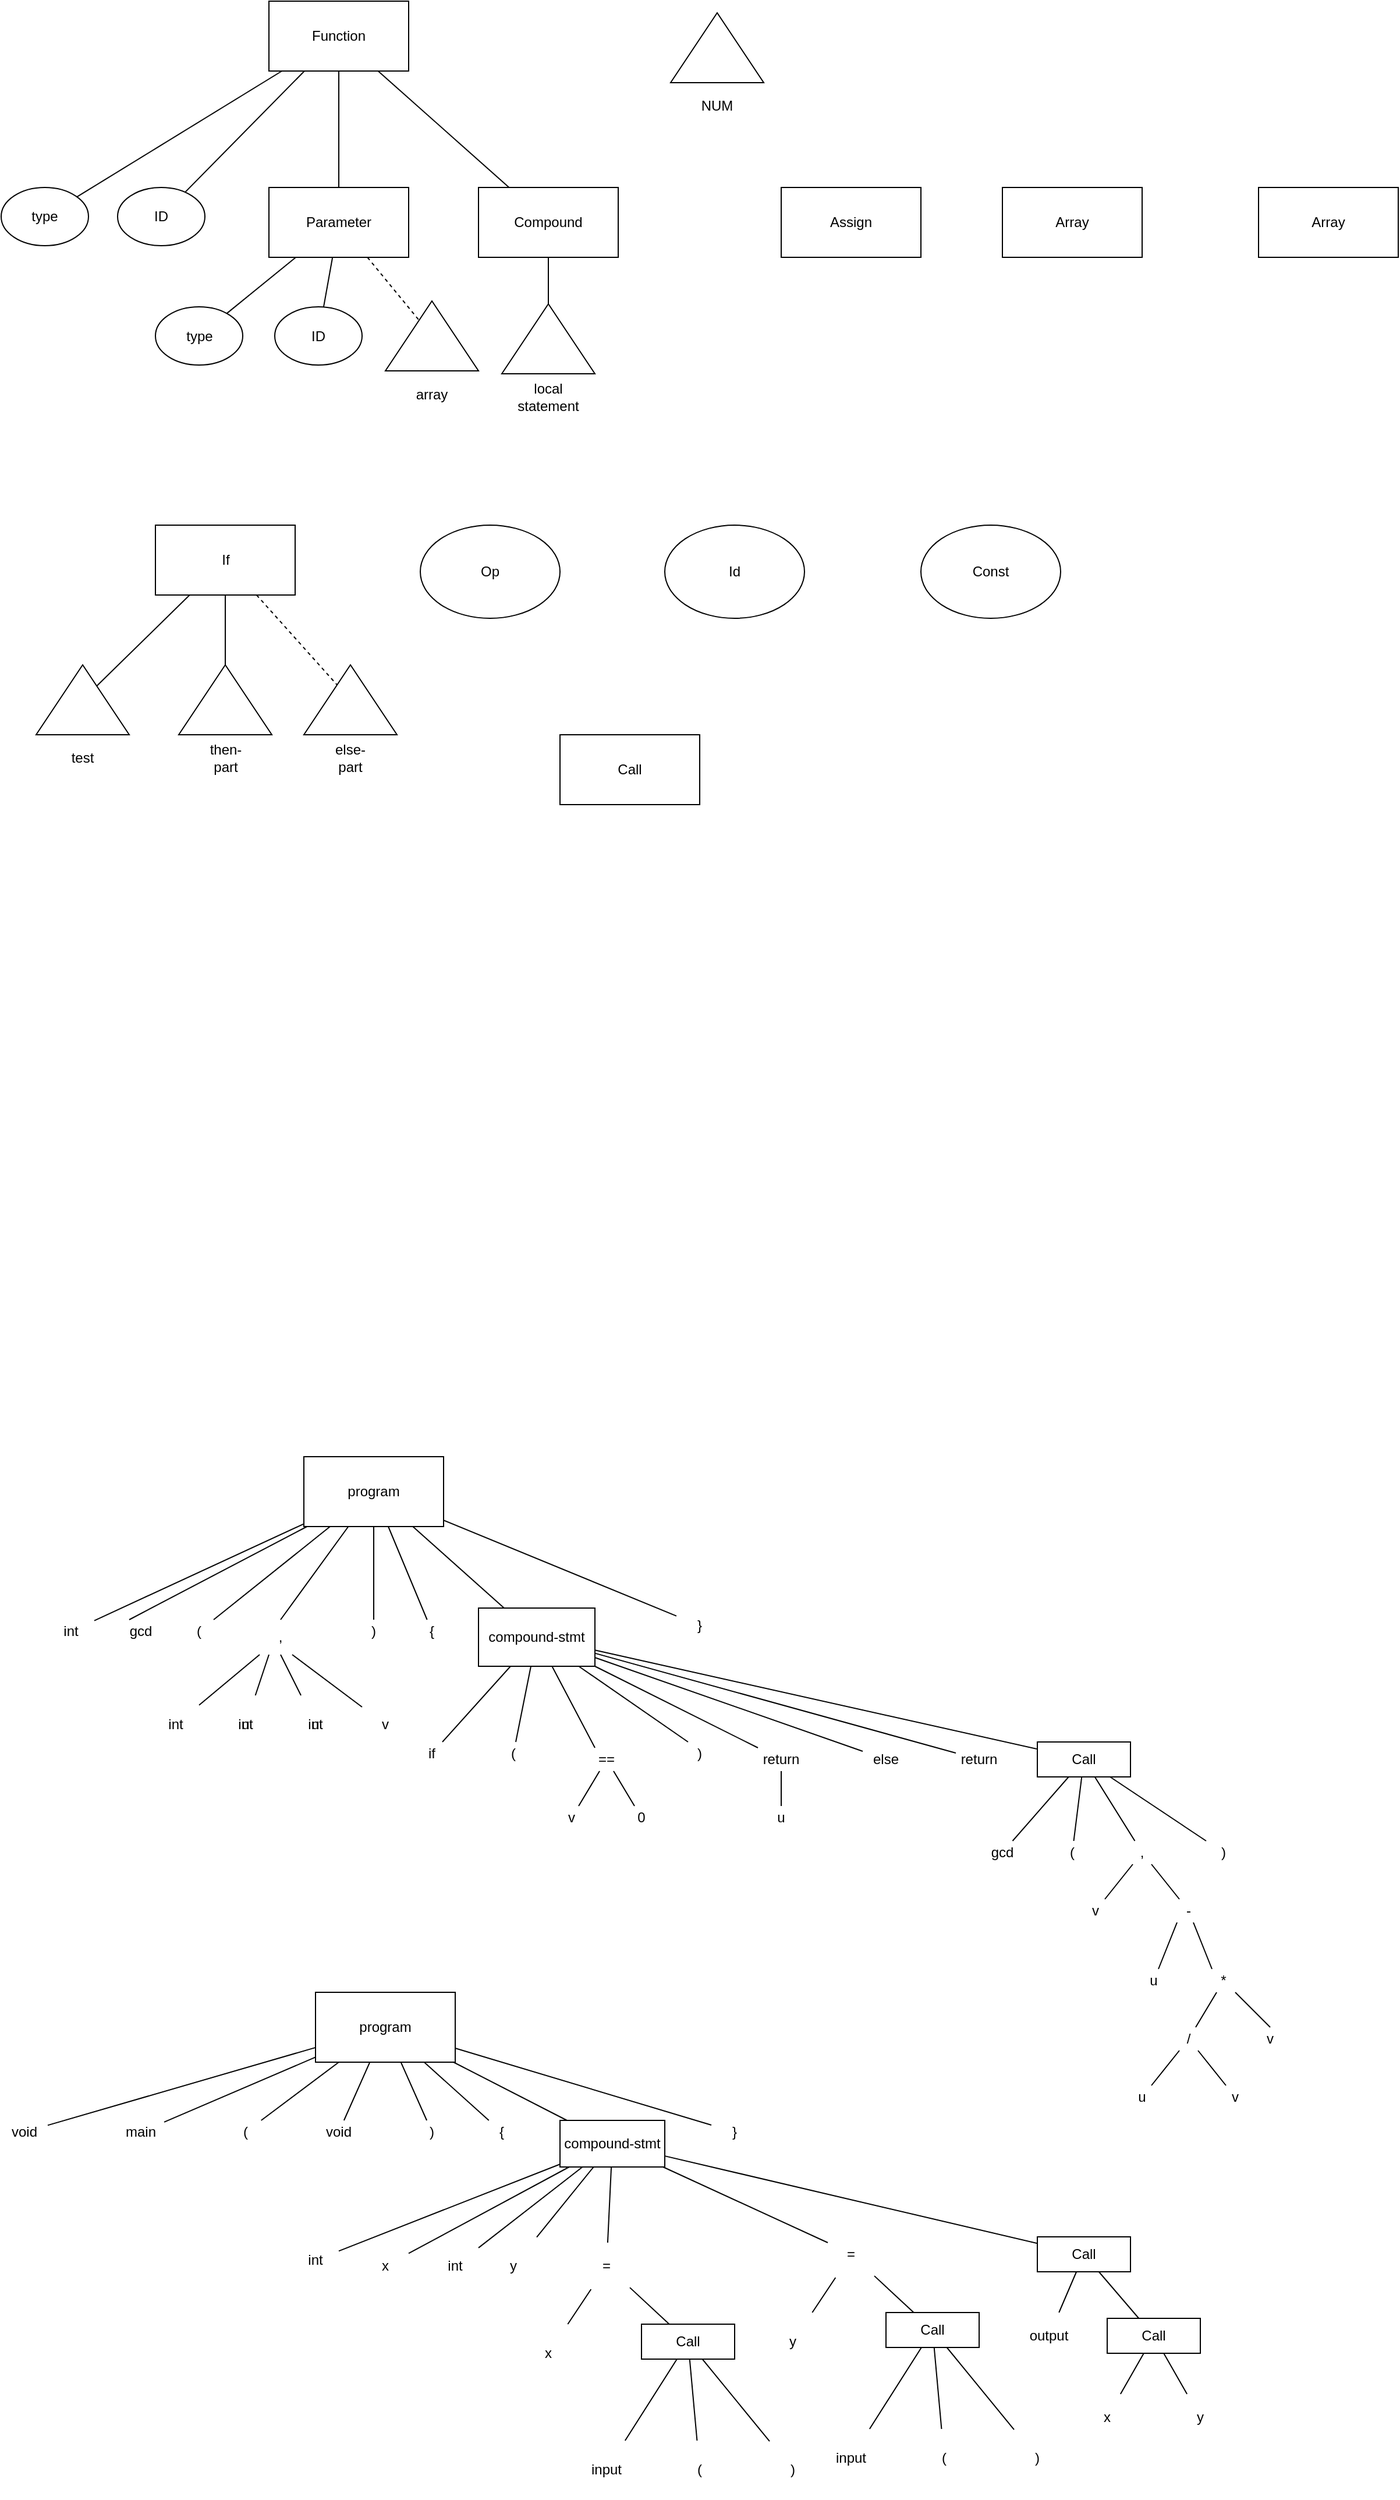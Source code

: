 <mxfile version="14.7.0" type="device"><diagram id="3pm8dhvofM6ck_XUb6Do" name="Page-1"><mxGraphModel dx="977" dy="1752" grid="1" gridSize="10" guides="1" tooltips="1" connect="1" arrows="1" fold="1" page="1" pageScale="1" pageWidth="827" pageHeight="1169" math="0" shadow="0"><root><mxCell id="0"/><mxCell id="1" parent="0"/><mxCell id="l6sDpJ5uwSA_OSSMlHiR-22" style="edgeStyle=none;rounded=0;orthogonalLoop=1;jettySize=auto;html=1;entryX=0.25;entryY=0;entryDx=0;entryDy=0;endArrow=none;endFill=0;" parent="1" source="l6sDpJ5uwSA_OSSMlHiR-2" target="l6sDpJ5uwSA_OSSMlHiR-14" edge="1"><mxGeometry relative="1" as="geometry"/></mxCell><mxCell id="l6sDpJ5uwSA_OSSMlHiR-23" style="edgeStyle=none;rounded=0;orthogonalLoop=1;jettySize=auto;html=1;endArrow=none;endFill=0;" parent="1" source="l6sDpJ5uwSA_OSSMlHiR-2" target="l6sDpJ5uwSA_OSSMlHiR-13" edge="1"><mxGeometry relative="1" as="geometry"/></mxCell><mxCell id="l6sDpJ5uwSA_OSSMlHiR-26" style="edgeStyle=none;rounded=0;orthogonalLoop=1;jettySize=auto;html=1;endArrow=none;endFill=0;entryX=0.5;entryY=0;entryDx=0;entryDy=0;" parent="1" source="l6sDpJ5uwSA_OSSMlHiR-2" target="l6sDpJ5uwSA_OSSMlHiR-36" edge="1"><mxGeometry relative="1" as="geometry"><mxPoint x="372.765" y="290" as="targetPoint"/></mxGeometry></mxCell><mxCell id="l6sDpJ5uwSA_OSSMlHiR-73" style="edgeStyle=none;rounded=0;orthogonalLoop=1;jettySize=auto;html=1;endArrow=none;endFill=0;" parent="1" source="l6sDpJ5uwSA_OSSMlHiR-2" target="Vj6ox9f2bPpBt8qQv2EJ-5" edge="1"><mxGeometry relative="1" as="geometry"><mxPoint x="620" y="270" as="targetPoint"/></mxGeometry></mxCell><mxCell id="l6sDpJ5uwSA_OSSMlHiR-2" value="program" style="rounded=0;whiteSpace=wrap;html=1;" parent="1" vertex="1"><mxGeometry x="310" y="120" width="120" height="60" as="geometry"/></mxCell><mxCell id="l6sDpJ5uwSA_OSSMlHiR-13" value="int" style="text;html=1;strokeColor=none;fillColor=none;align=center;verticalAlign=middle;whiteSpace=wrap;rounded=0;" parent="1" vertex="1"><mxGeometry x="90" y="260" width="40" height="20" as="geometry"/></mxCell><mxCell id="l6sDpJ5uwSA_OSSMlHiR-14" value="gcd" style="text;html=1;strokeColor=none;fillColor=none;align=center;verticalAlign=middle;whiteSpace=wrap;rounded=0;" parent="1" vertex="1"><mxGeometry x="150" y="260" width="40" height="20" as="geometry"/></mxCell><mxCell id="l6sDpJ5uwSA_OSSMlHiR-27" style="edgeStyle=none;rounded=0;orthogonalLoop=1;jettySize=auto;html=1;endArrow=none;endFill=0;exitX=0.5;exitY=1;exitDx=0;exitDy=0;" parent="1" source="l6sDpJ5uwSA_OSSMlHiR-36" target="l6sDpJ5uwSA_OSSMlHiR-20" edge="1"><mxGeometry relative="1" as="geometry"><mxPoint x="400.69" y="350" as="sourcePoint"/></mxGeometry></mxCell><mxCell id="l6sDpJ5uwSA_OSSMlHiR-38" style="edgeStyle=none;rounded=0;orthogonalLoop=1;jettySize=auto;html=1;entryX=0.25;entryY=1;entryDx=0;entryDy=0;endArrow=none;endFill=0;" parent="1" source="l6sDpJ5uwSA_OSSMlHiR-19" target="l6sDpJ5uwSA_OSSMlHiR-36" edge="1"><mxGeometry relative="1" as="geometry"/></mxCell><mxCell id="l6sDpJ5uwSA_OSSMlHiR-19" value="int" style="text;html=1;strokeColor=none;fillColor=none;align=center;verticalAlign=middle;whiteSpace=wrap;rounded=0;" parent="1" vertex="1"><mxGeometry x="240" y="325" width="40" height="50" as="geometry"/></mxCell><mxCell id="l6sDpJ5uwSA_OSSMlHiR-20" value="int" style="text;html=1;strokeColor=none;fillColor=none;align=center;verticalAlign=middle;whiteSpace=wrap;rounded=0;" parent="1" vertex="1"><mxGeometry x="300" y="325" width="40" height="50" as="geometry"/></mxCell><mxCell id="l6sDpJ5uwSA_OSSMlHiR-29" style="edgeStyle=none;rounded=0;orthogonalLoop=1;jettySize=auto;html=1;endArrow=none;endFill=0;" parent="1" source="l6sDpJ5uwSA_OSSMlHiR-28" target="l6sDpJ5uwSA_OSSMlHiR-2" edge="1"><mxGeometry relative="1" as="geometry"/></mxCell><mxCell id="l6sDpJ5uwSA_OSSMlHiR-28" value="(" style="text;html=1;strokeColor=none;fillColor=none;align=center;verticalAlign=middle;whiteSpace=wrap;rounded=0;" parent="1" vertex="1"><mxGeometry x="200" y="260" width="40" height="20" as="geometry"/></mxCell><mxCell id="Vj6ox9f2bPpBt8qQv2EJ-143" style="edgeStyle=none;rounded=0;orthogonalLoop=1;jettySize=auto;html=1;entryX=0.5;entryY=1;entryDx=0;entryDy=0;startArrow=none;startFill=0;endArrow=none;endFill=0;" parent="1" source="l6sDpJ5uwSA_OSSMlHiR-30" target="l6sDpJ5uwSA_OSSMlHiR-2" edge="1"><mxGeometry relative="1" as="geometry"/></mxCell><mxCell id="l6sDpJ5uwSA_OSSMlHiR-30" value=")" style="text;html=1;strokeColor=none;fillColor=none;align=center;verticalAlign=middle;whiteSpace=wrap;rounded=0;" parent="1" vertex="1"><mxGeometry x="350" y="260" width="40" height="20" as="geometry"/></mxCell><mxCell id="l6sDpJ5uwSA_OSSMlHiR-40" style="edgeStyle=none;rounded=0;orthogonalLoop=1;jettySize=auto;html=1;endArrow=none;endFill=0;" parent="1" source="l6sDpJ5uwSA_OSSMlHiR-32" target="l6sDpJ5uwSA_OSSMlHiR-2" edge="1"><mxGeometry relative="1" as="geometry"/></mxCell><mxCell id="l6sDpJ5uwSA_OSSMlHiR-32" value="{" style="text;html=1;strokeColor=none;fillColor=none;align=center;verticalAlign=middle;whiteSpace=wrap;rounded=0;" parent="1" vertex="1"><mxGeometry x="400" y="260" width="40" height="20" as="geometry"/></mxCell><mxCell id="l6sDpJ5uwSA_OSSMlHiR-41" style="edgeStyle=none;rounded=0;orthogonalLoop=1;jettySize=auto;html=1;endArrow=none;endFill=0;" parent="1" source="l6sDpJ5uwSA_OSSMlHiR-33" target="l6sDpJ5uwSA_OSSMlHiR-2" edge="1"><mxGeometry relative="1" as="geometry"/></mxCell><mxCell id="l6sDpJ5uwSA_OSSMlHiR-33" value="}" style="text;html=1;strokeColor=none;fillColor=none;align=center;verticalAlign=middle;whiteSpace=wrap;rounded=0;" parent="1" vertex="1"><mxGeometry x="630" y="255" width="40" height="20" as="geometry"/></mxCell><mxCell id="l6sDpJ5uwSA_OSSMlHiR-36" value="," style="text;html=1;strokeColor=none;fillColor=none;align=center;verticalAlign=middle;whiteSpace=wrap;rounded=0;" parent="1" vertex="1"><mxGeometry x="270" y="260" width="40" height="30" as="geometry"/></mxCell><mxCell id="Vj6ox9f2bPpBt8qQv2EJ-9" style="edgeStyle=none;rounded=0;orthogonalLoop=1;jettySize=auto;html=1;startArrow=none;startFill=0;endArrow=none;endFill=0;" parent="1" source="l6sDpJ5uwSA_OSSMlHiR-52" target="Vj6ox9f2bPpBt8qQv2EJ-5" edge="1"><mxGeometry relative="1" as="geometry"/></mxCell><mxCell id="l6sDpJ5uwSA_OSSMlHiR-52" value="if" style="text;html=1;strokeColor=none;fillColor=none;align=center;verticalAlign=middle;whiteSpace=wrap;rounded=0;" parent="1" vertex="1"><mxGeometry x="400" y="365" width="40" height="20" as="geometry"/></mxCell><mxCell id="Vj6ox9f2bPpBt8qQv2EJ-10" style="edgeStyle=none;rounded=0;orthogonalLoop=1;jettySize=auto;html=1;startArrow=none;startFill=0;endArrow=none;endFill=0;" parent="1" source="l6sDpJ5uwSA_OSSMlHiR-54" target="Vj6ox9f2bPpBt8qQv2EJ-5" edge="1"><mxGeometry relative="1" as="geometry"/></mxCell><mxCell id="l6sDpJ5uwSA_OSSMlHiR-54" value="(" style="text;html=1;strokeColor=none;fillColor=none;align=center;verticalAlign=middle;whiteSpace=wrap;rounded=0;" parent="1" vertex="1"><mxGeometry x="470" y="365" width="40" height="20" as="geometry"/></mxCell><mxCell id="l6sDpJ5uwSA_OSSMlHiR-55" value=")" style="text;html=1;strokeColor=none;fillColor=none;align=center;verticalAlign=middle;whiteSpace=wrap;rounded=0;" parent="1" vertex="1"><mxGeometry x="630" y="365" width="40" height="20" as="geometry"/></mxCell><mxCell id="l6sDpJ5uwSA_OSSMlHiR-74" style="edgeStyle=none;rounded=0;orthogonalLoop=1;jettySize=auto;html=1;endArrow=none;endFill=0;" parent="1" source="l6sDpJ5uwSA_OSSMlHiR-58" target="l6sDpJ5uwSA_OSSMlHiR-59" edge="1"><mxGeometry relative="1" as="geometry"/></mxCell><mxCell id="l6sDpJ5uwSA_OSSMlHiR-58" value="v" style="text;html=1;strokeColor=none;fillColor=none;align=center;verticalAlign=middle;whiteSpace=wrap;rounded=0;" parent="1" vertex="1"><mxGeometry x="520" y="420" width="40" height="20" as="geometry"/></mxCell><mxCell id="l6sDpJ5uwSA_OSSMlHiR-75" style="edgeStyle=none;rounded=0;orthogonalLoop=1;jettySize=auto;html=1;endArrow=none;endFill=0;" parent="1" source="l6sDpJ5uwSA_OSSMlHiR-59" target="l6sDpJ5uwSA_OSSMlHiR-60" edge="1"><mxGeometry relative="1" as="geometry"/></mxCell><mxCell id="l6sDpJ5uwSA_OSSMlHiR-59" value="==" style="text;html=1;strokeColor=none;fillColor=none;align=center;verticalAlign=middle;whiteSpace=wrap;rounded=0;" parent="1" vertex="1"><mxGeometry x="550" y="370" width="40" height="20" as="geometry"/></mxCell><mxCell id="l6sDpJ5uwSA_OSSMlHiR-60" value="0" style="text;html=1;strokeColor=none;fillColor=none;align=center;verticalAlign=middle;whiteSpace=wrap;rounded=0;" parent="1" vertex="1"><mxGeometry x="580" y="420" width="40" height="20" as="geometry"/></mxCell><mxCell id="l6sDpJ5uwSA_OSSMlHiR-61" value="else" style="text;html=1;strokeColor=none;fillColor=none;align=center;verticalAlign=middle;whiteSpace=wrap;rounded=0;" parent="1" vertex="1"><mxGeometry x="790" y="370" width="40" height="20" as="geometry"/></mxCell><mxCell id="Vj6ox9f2bPpBt8qQv2EJ-31" style="edgeStyle=none;rounded=0;orthogonalLoop=1;jettySize=auto;html=1;startArrow=none;startFill=0;endArrow=none;endFill=0;" parent="1" source="l6sDpJ5uwSA_OSSMlHiR-65" target="Vj6ox9f2bPpBt8qQv2EJ-25" edge="1"><mxGeometry relative="1" as="geometry"/></mxCell><mxCell id="l6sDpJ5uwSA_OSSMlHiR-65" value="u" style="text;html=1;strokeColor=none;fillColor=none;align=center;verticalAlign=middle;whiteSpace=wrap;rounded=0;" parent="1" vertex="1"><mxGeometry x="700" y="420" width="40" height="20" as="geometry"/></mxCell><mxCell id="Vj6ox9f2bPpBt8qQv2EJ-1" value="u" style="text;html=1;strokeColor=none;fillColor=none;align=center;verticalAlign=middle;whiteSpace=wrap;rounded=0;" parent="1" vertex="1"><mxGeometry x="300" y="325" width="40" height="50" as="geometry"/></mxCell><mxCell id="Vj6ox9f2bPpBt8qQv2EJ-4" style="edgeStyle=none;rounded=0;orthogonalLoop=1;jettySize=auto;html=1;entryX=0.75;entryY=1;entryDx=0;entryDy=0;startArrow=none;startFill=0;endArrow=none;endFill=0;" parent="1" source="Vj6ox9f2bPpBt8qQv2EJ-3" target="l6sDpJ5uwSA_OSSMlHiR-36" edge="1"><mxGeometry relative="1" as="geometry"/></mxCell><mxCell id="Vj6ox9f2bPpBt8qQv2EJ-3" value="v" style="text;html=1;strokeColor=none;fillColor=none;align=center;verticalAlign=middle;whiteSpace=wrap;rounded=0;" parent="1" vertex="1"><mxGeometry x="360" y="325" width="40" height="50" as="geometry"/></mxCell><mxCell id="Vj6ox9f2bPpBt8qQv2EJ-11" style="edgeStyle=none;rounded=0;orthogonalLoop=1;jettySize=auto;html=1;entryX=0.25;entryY=0;entryDx=0;entryDy=0;startArrow=none;startFill=0;endArrow=none;endFill=0;" parent="1" source="Vj6ox9f2bPpBt8qQv2EJ-5" target="l6sDpJ5uwSA_OSSMlHiR-59" edge="1"><mxGeometry relative="1" as="geometry"/></mxCell><mxCell id="Vj6ox9f2bPpBt8qQv2EJ-12" style="edgeStyle=none;rounded=0;orthogonalLoop=1;jettySize=auto;html=1;entryX=0.25;entryY=0;entryDx=0;entryDy=0;startArrow=none;startFill=0;endArrow=none;endFill=0;" parent="1" source="Vj6ox9f2bPpBt8qQv2EJ-5" target="l6sDpJ5uwSA_OSSMlHiR-55" edge="1"><mxGeometry relative="1" as="geometry"/></mxCell><mxCell id="Vj6ox9f2bPpBt8qQv2EJ-14" style="edgeStyle=none;rounded=0;orthogonalLoop=1;jettySize=auto;html=1;startArrow=none;startFill=0;endArrow=none;endFill=0;" parent="1" source="Vj6ox9f2bPpBt8qQv2EJ-5" target="Vj6ox9f2bPpBt8qQv2EJ-25" edge="1"><mxGeometry relative="1" as="geometry"><mxPoint x="710" y="365" as="targetPoint"/></mxGeometry></mxCell><mxCell id="Vj6ox9f2bPpBt8qQv2EJ-30" style="edgeStyle=none;rounded=0;orthogonalLoop=1;jettySize=auto;html=1;startArrow=none;startFill=0;endArrow=none;endFill=0;" parent="1" source="Vj6ox9f2bPpBt8qQv2EJ-5" target="l6sDpJ5uwSA_OSSMlHiR-61" edge="1"><mxGeometry relative="1" as="geometry"><mxPoint x="1010" y="320" as="targetPoint"/></mxGeometry></mxCell><mxCell id="Vj6ox9f2bPpBt8qQv2EJ-32" style="edgeStyle=none;rounded=0;orthogonalLoop=1;jettySize=auto;html=1;startArrow=none;startFill=0;endArrow=none;endFill=0;" parent="1" source="Vj6ox9f2bPpBt8qQv2EJ-5" target="Vj6ox9f2bPpBt8qQv2EJ-18" edge="1"><mxGeometry relative="1" as="geometry"/></mxCell><mxCell id="Vj6ox9f2bPpBt8qQv2EJ-35" style="edgeStyle=none;rounded=0;orthogonalLoop=1;jettySize=auto;html=1;startArrow=none;startFill=0;endArrow=none;endFill=0;" parent="1" source="Vj6ox9f2bPpBt8qQv2EJ-5" target="Vj6ox9f2bPpBt8qQv2EJ-36" edge="1"><mxGeometry relative="1" as="geometry"><mxPoint x="950" y="360" as="targetPoint"/></mxGeometry></mxCell><mxCell id="Vj6ox9f2bPpBt8qQv2EJ-5" value="compound-stmt" style="rounded=0;whiteSpace=wrap;html=1;" parent="1" vertex="1"><mxGeometry x="460" y="250" width="100" height="50" as="geometry"/></mxCell><mxCell id="Vj6ox9f2bPpBt8qQv2EJ-18" value="return" style="text;html=1;strokeColor=none;fillColor=none;align=center;verticalAlign=middle;whiteSpace=wrap;rounded=0;" parent="1" vertex="1"><mxGeometry x="870" y="370" width="40" height="20" as="geometry"/></mxCell><mxCell id="Vj6ox9f2bPpBt8qQv2EJ-25" value="return" style="text;html=1;strokeColor=none;fillColor=none;align=center;verticalAlign=middle;whiteSpace=wrap;rounded=0;" parent="1" vertex="1"><mxGeometry x="700" y="370" width="40" height="20" as="geometry"/></mxCell><mxCell id="Vj6ox9f2bPpBt8qQv2EJ-37" style="edgeStyle=none;rounded=0;orthogonalLoop=1;jettySize=auto;html=1;startArrow=none;startFill=0;endArrow=none;endFill=0;" parent="1" source="Vj6ox9f2bPpBt8qQv2EJ-27" target="Vj6ox9f2bPpBt8qQv2EJ-36" edge="1"><mxGeometry relative="1" as="geometry"/></mxCell><mxCell id="Vj6ox9f2bPpBt8qQv2EJ-27" value="gcd" style="text;html=1;strokeColor=none;fillColor=none;align=center;verticalAlign=middle;whiteSpace=wrap;rounded=0;" parent="1" vertex="1"><mxGeometry x="890" y="450" width="40" height="20" as="geometry"/></mxCell><mxCell id="Vj6ox9f2bPpBt8qQv2EJ-44" style="edgeStyle=none;rounded=0;orthogonalLoop=1;jettySize=auto;html=1;startArrow=none;startFill=0;endArrow=none;endFill=0;" parent="1" source="Vj6ox9f2bPpBt8qQv2EJ-36" target="Vj6ox9f2bPpBt8qQv2EJ-43" edge="1"><mxGeometry relative="1" as="geometry"/></mxCell><mxCell id="Vj6ox9f2bPpBt8qQv2EJ-36" value="Call" style="rounded=0;whiteSpace=wrap;html=1;" parent="1" vertex="1"><mxGeometry x="940" y="365" width="80" height="30" as="geometry"/></mxCell><mxCell id="Vj6ox9f2bPpBt8qQv2EJ-39" style="edgeStyle=none;rounded=0;orthogonalLoop=1;jettySize=auto;html=1;startArrow=none;startFill=0;endArrow=none;endFill=0;" parent="1" source="Vj6ox9f2bPpBt8qQv2EJ-38" target="Vj6ox9f2bPpBt8qQv2EJ-36" edge="1"><mxGeometry relative="1" as="geometry"/></mxCell><mxCell id="Vj6ox9f2bPpBt8qQv2EJ-38" value="(" style="text;html=1;strokeColor=none;fillColor=none;align=center;verticalAlign=middle;whiteSpace=wrap;rounded=0;" parent="1" vertex="1"><mxGeometry x="950" y="450" width="40" height="20" as="geometry"/></mxCell><mxCell id="Vj6ox9f2bPpBt8qQv2EJ-42" style="edgeStyle=none;rounded=0;orthogonalLoop=1;jettySize=auto;html=1;startArrow=none;startFill=0;endArrow=none;endFill=0;" parent="1" source="Vj6ox9f2bPpBt8qQv2EJ-41" target="Vj6ox9f2bPpBt8qQv2EJ-36" edge="1"><mxGeometry relative="1" as="geometry"/></mxCell><mxCell id="Vj6ox9f2bPpBt8qQv2EJ-41" value=")" style="text;html=1;strokeColor=none;fillColor=none;align=center;verticalAlign=middle;whiteSpace=wrap;rounded=0;" parent="1" vertex="1"><mxGeometry x="1080" y="450" width="40" height="20" as="geometry"/></mxCell><mxCell id="Vj6ox9f2bPpBt8qQv2EJ-51" style="edgeStyle=none;rounded=0;orthogonalLoop=1;jettySize=auto;html=1;startArrow=none;startFill=0;endArrow=none;endFill=0;" parent="1" source="Vj6ox9f2bPpBt8qQv2EJ-43" target="Vj6ox9f2bPpBt8qQv2EJ-49" edge="1"><mxGeometry relative="1" as="geometry"/></mxCell><mxCell id="Vj6ox9f2bPpBt8qQv2EJ-43" value="," style="text;html=1;strokeColor=none;fillColor=none;align=center;verticalAlign=middle;whiteSpace=wrap;rounded=0;" parent="1" vertex="1"><mxGeometry x="1010" y="450" width="40" height="20" as="geometry"/></mxCell><mxCell id="Vj6ox9f2bPpBt8qQv2EJ-47" style="edgeStyle=none;rounded=0;orthogonalLoop=1;jettySize=auto;html=1;startArrow=none;startFill=0;endArrow=none;endFill=0;" parent="1" source="Vj6ox9f2bPpBt8qQv2EJ-45" target="Vj6ox9f2bPpBt8qQv2EJ-43" edge="1"><mxGeometry relative="1" as="geometry"/></mxCell><mxCell id="Vj6ox9f2bPpBt8qQv2EJ-45" value="v" style="text;html=1;strokeColor=none;fillColor=none;align=center;verticalAlign=middle;whiteSpace=wrap;rounded=0;" parent="1" vertex="1"><mxGeometry x="970" y="500" width="40" height="20" as="geometry"/></mxCell><mxCell id="Vj6ox9f2bPpBt8qQv2EJ-57" style="edgeStyle=none;rounded=0;orthogonalLoop=1;jettySize=auto;html=1;entryX=0.25;entryY=0;entryDx=0;entryDy=0;startArrow=none;startFill=0;endArrow=none;endFill=0;" parent="1" source="Vj6ox9f2bPpBt8qQv2EJ-49" target="Vj6ox9f2bPpBt8qQv2EJ-56" edge="1"><mxGeometry relative="1" as="geometry"/></mxCell><mxCell id="Vj6ox9f2bPpBt8qQv2EJ-49" value="-" style="text;html=1;strokeColor=none;fillColor=none;align=center;verticalAlign=middle;whiteSpace=wrap;rounded=0;" parent="1" vertex="1"><mxGeometry x="1050" y="500" width="40" height="20" as="geometry"/></mxCell><mxCell id="Vj6ox9f2bPpBt8qQv2EJ-55" style="edgeStyle=none;rounded=0;orthogonalLoop=1;jettySize=auto;html=1;entryX=0.25;entryY=1;entryDx=0;entryDy=0;startArrow=none;startFill=0;endArrow=none;endFill=0;" parent="1" source="Vj6ox9f2bPpBt8qQv2EJ-52" target="Vj6ox9f2bPpBt8qQv2EJ-49" edge="1"><mxGeometry relative="1" as="geometry"/></mxCell><mxCell id="Vj6ox9f2bPpBt8qQv2EJ-52" value="u" style="text;html=1;strokeColor=none;fillColor=none;align=center;verticalAlign=middle;whiteSpace=wrap;rounded=0;" parent="1" vertex="1"><mxGeometry x="1020" y="560" width="40" height="20" as="geometry"/></mxCell><mxCell id="Vj6ox9f2bPpBt8qQv2EJ-66" style="edgeStyle=none;rounded=0;orthogonalLoop=1;jettySize=auto;html=1;entryX=0.5;entryY=0;entryDx=0;entryDy=0;startArrow=none;startFill=0;endArrow=none;endFill=0;" parent="1" source="Vj6ox9f2bPpBt8qQv2EJ-56" target="Vj6ox9f2bPpBt8qQv2EJ-65" edge="1"><mxGeometry relative="1" as="geometry"/></mxCell><mxCell id="Vj6ox9f2bPpBt8qQv2EJ-56" value="*" style="text;html=1;strokeColor=none;fillColor=none;align=center;verticalAlign=middle;whiteSpace=wrap;rounded=0;" parent="1" vertex="1"><mxGeometry x="1080" y="560" width="40" height="20" as="geometry"/></mxCell><mxCell id="Vj6ox9f2bPpBt8qQv2EJ-59" style="edgeStyle=none;rounded=0;orthogonalLoop=1;jettySize=auto;html=1;startArrow=none;startFill=0;endArrow=none;endFill=0;" parent="1" source="Vj6ox9f2bPpBt8qQv2EJ-58" target="Vj6ox9f2bPpBt8qQv2EJ-56" edge="1"><mxGeometry relative="1" as="geometry"/></mxCell><mxCell id="Vj6ox9f2bPpBt8qQv2EJ-58" value="/" style="text;html=1;strokeColor=none;fillColor=none;align=center;verticalAlign=middle;whiteSpace=wrap;rounded=0;" parent="1" vertex="1"><mxGeometry x="1050" y="610" width="40" height="20" as="geometry"/></mxCell><mxCell id="Vj6ox9f2bPpBt8qQv2EJ-61" style="edgeStyle=none;rounded=0;orthogonalLoop=1;jettySize=auto;html=1;startArrow=none;startFill=0;endArrow=none;endFill=0;" parent="1" source="Vj6ox9f2bPpBt8qQv2EJ-60" target="Vj6ox9f2bPpBt8qQv2EJ-58" edge="1"><mxGeometry relative="1" as="geometry"/></mxCell><mxCell id="Vj6ox9f2bPpBt8qQv2EJ-60" value="u" style="text;html=1;strokeColor=none;fillColor=none;align=center;verticalAlign=middle;whiteSpace=wrap;rounded=0;" parent="1" vertex="1"><mxGeometry x="1010" y="660" width="40" height="20" as="geometry"/></mxCell><mxCell id="Vj6ox9f2bPpBt8qQv2EJ-63" style="edgeStyle=none;rounded=0;orthogonalLoop=1;jettySize=auto;html=1;startArrow=none;startFill=0;endArrow=none;endFill=0;" parent="1" source="Vj6ox9f2bPpBt8qQv2EJ-62" target="Vj6ox9f2bPpBt8qQv2EJ-58" edge="1"><mxGeometry relative="1" as="geometry"/></mxCell><mxCell id="Vj6ox9f2bPpBt8qQv2EJ-62" value="v" style="text;html=1;strokeColor=none;fillColor=none;align=center;verticalAlign=middle;whiteSpace=wrap;rounded=0;" parent="1" vertex="1"><mxGeometry x="1090" y="660" width="40" height="20" as="geometry"/></mxCell><mxCell id="Vj6ox9f2bPpBt8qQv2EJ-65" value="v" style="text;html=1;strokeColor=none;fillColor=none;align=center;verticalAlign=middle;whiteSpace=wrap;rounded=0;" parent="1" vertex="1"><mxGeometry x="1120" y="610" width="40" height="20" as="geometry"/></mxCell><mxCell id="Vj6ox9f2bPpBt8qQv2EJ-82" style="edgeStyle=none;rounded=0;orthogonalLoop=1;jettySize=auto;html=1;startArrow=none;startFill=0;endArrow=none;endFill=0;" parent="1" source="Vj6ox9f2bPpBt8qQv2EJ-67" target="Vj6ox9f2bPpBt8qQv2EJ-80" edge="1"><mxGeometry relative="1" as="geometry"/></mxCell><mxCell id="Vj6ox9f2bPpBt8qQv2EJ-83" style="edgeStyle=none;rounded=0;orthogonalLoop=1;jettySize=auto;html=1;startArrow=none;startFill=0;endArrow=none;endFill=0;" parent="1" source="Vj6ox9f2bPpBt8qQv2EJ-67" target="Vj6ox9f2bPpBt8qQv2EJ-79" edge="1"><mxGeometry relative="1" as="geometry"/></mxCell><mxCell id="Vj6ox9f2bPpBt8qQv2EJ-84" style="edgeStyle=none;rounded=0;orthogonalLoop=1;jettySize=auto;html=1;startArrow=none;startFill=0;endArrow=none;endFill=0;" parent="1" source="Vj6ox9f2bPpBt8qQv2EJ-67" target="Vj6ox9f2bPpBt8qQv2EJ-81" edge="1"><mxGeometry relative="1" as="geometry"/></mxCell><mxCell id="Vj6ox9f2bPpBt8qQv2EJ-67" value="program" style="rounded=0;whiteSpace=wrap;html=1;" parent="1" vertex="1"><mxGeometry x="320" y="580" width="120" height="60" as="geometry"/></mxCell><mxCell id="Vj6ox9f2bPpBt8qQv2EJ-69" style="edgeStyle=none;rounded=0;orthogonalLoop=1;jettySize=auto;html=1;startArrow=none;startFill=0;endArrow=none;endFill=0;" parent="1" source="Vj6ox9f2bPpBt8qQv2EJ-68" target="Vj6ox9f2bPpBt8qQv2EJ-67" edge="1"><mxGeometry relative="1" as="geometry"/></mxCell><mxCell id="Vj6ox9f2bPpBt8qQv2EJ-68" value="void" style="text;html=1;strokeColor=none;fillColor=none;align=center;verticalAlign=middle;whiteSpace=wrap;rounded=0;" parent="1" vertex="1"><mxGeometry x="50" y="690" width="40" height="20" as="geometry"/></mxCell><mxCell id="Vj6ox9f2bPpBt8qQv2EJ-72" style="edgeStyle=none;rounded=0;orthogonalLoop=1;jettySize=auto;html=1;startArrow=none;startFill=0;endArrow=none;endFill=0;" parent="1" source="Vj6ox9f2bPpBt8qQv2EJ-70" target="Vj6ox9f2bPpBt8qQv2EJ-67" edge="1"><mxGeometry relative="1" as="geometry"/></mxCell><mxCell id="Vj6ox9f2bPpBt8qQv2EJ-70" value="main" style="text;html=1;strokeColor=none;fillColor=none;align=center;verticalAlign=middle;whiteSpace=wrap;rounded=0;" parent="1" vertex="1"><mxGeometry x="150" y="690" width="40" height="20" as="geometry"/></mxCell><mxCell id="Vj6ox9f2bPpBt8qQv2EJ-75" style="edgeStyle=none;rounded=0;orthogonalLoop=1;jettySize=auto;html=1;startArrow=none;startFill=0;endArrow=none;endFill=0;" parent="1" source="Vj6ox9f2bPpBt8qQv2EJ-73" target="Vj6ox9f2bPpBt8qQv2EJ-67" edge="1"><mxGeometry relative="1" as="geometry"/></mxCell><mxCell id="Vj6ox9f2bPpBt8qQv2EJ-73" value="(" style="text;html=1;strokeColor=none;fillColor=none;align=center;verticalAlign=middle;whiteSpace=wrap;rounded=0;" parent="1" vertex="1"><mxGeometry x="240" y="690" width="40" height="20" as="geometry"/></mxCell><mxCell id="Vj6ox9f2bPpBt8qQv2EJ-76" style="edgeStyle=none;rounded=0;orthogonalLoop=1;jettySize=auto;html=1;startArrow=none;startFill=0;endArrow=none;endFill=0;" parent="1" source="Vj6ox9f2bPpBt8qQv2EJ-74" target="Vj6ox9f2bPpBt8qQv2EJ-67" edge="1"><mxGeometry relative="1" as="geometry"/></mxCell><mxCell id="Vj6ox9f2bPpBt8qQv2EJ-74" value=")" style="text;html=1;strokeColor=none;fillColor=none;align=center;verticalAlign=middle;whiteSpace=wrap;rounded=0;" parent="1" vertex="1"><mxGeometry x="400" y="690" width="40" height="20" as="geometry"/></mxCell><mxCell id="Vj6ox9f2bPpBt8qQv2EJ-78" style="edgeStyle=none;rounded=0;orthogonalLoop=1;jettySize=auto;html=1;startArrow=none;startFill=0;endArrow=none;endFill=0;" parent="1" source="Vj6ox9f2bPpBt8qQv2EJ-77" target="Vj6ox9f2bPpBt8qQv2EJ-67" edge="1"><mxGeometry relative="1" as="geometry"/></mxCell><mxCell id="Vj6ox9f2bPpBt8qQv2EJ-77" value="void" style="text;html=1;strokeColor=none;fillColor=none;align=center;verticalAlign=middle;whiteSpace=wrap;rounded=0;" parent="1" vertex="1"><mxGeometry x="320" y="690" width="40" height="20" as="geometry"/></mxCell><mxCell id="Vj6ox9f2bPpBt8qQv2EJ-100" style="edgeStyle=none;rounded=0;orthogonalLoop=1;jettySize=auto;html=1;startArrow=none;startFill=0;endArrow=none;endFill=0;" parent="1" source="Vj6ox9f2bPpBt8qQv2EJ-79" target="Vj6ox9f2bPpBt8qQv2EJ-99" edge="1"><mxGeometry relative="1" as="geometry"/></mxCell><mxCell id="Vj6ox9f2bPpBt8qQv2EJ-127" style="edgeStyle=none;rounded=0;orthogonalLoop=1;jettySize=auto;html=1;entryX=0;entryY=0.25;entryDx=0;entryDy=0;startArrow=none;startFill=0;endArrow=none;endFill=0;" parent="1" source="Vj6ox9f2bPpBt8qQv2EJ-79" target="Vj6ox9f2bPpBt8qQv2EJ-116" edge="1"><mxGeometry relative="1" as="geometry"/></mxCell><mxCell id="Vj6ox9f2bPpBt8qQv2EJ-130" style="edgeStyle=none;rounded=0;orthogonalLoop=1;jettySize=auto;html=1;startArrow=none;startFill=0;endArrow=none;endFill=0;" parent="1" source="Vj6ox9f2bPpBt8qQv2EJ-79" target="Vj6ox9f2bPpBt8qQv2EJ-129" edge="1"><mxGeometry relative="1" as="geometry"/></mxCell><mxCell id="Vj6ox9f2bPpBt8qQv2EJ-79" value="compound-stmt" style="rounded=0;whiteSpace=wrap;html=1;" parent="1" vertex="1"><mxGeometry x="530" y="690" width="90" height="40" as="geometry"/></mxCell><mxCell id="Vj6ox9f2bPpBt8qQv2EJ-80" value="{" style="text;html=1;strokeColor=none;fillColor=none;align=center;verticalAlign=middle;whiteSpace=wrap;rounded=0;" parent="1" vertex="1"><mxGeometry x="460" y="690" width="40" height="20" as="geometry"/></mxCell><mxCell id="Vj6ox9f2bPpBt8qQv2EJ-81" value="}" style="text;html=1;strokeColor=none;fillColor=none;align=center;verticalAlign=middle;whiteSpace=wrap;rounded=0;" parent="1" vertex="1"><mxGeometry x="660" y="690" width="40" height="20" as="geometry"/></mxCell><mxCell id="Vj6ox9f2bPpBt8qQv2EJ-142" style="edgeStyle=none;rounded=0;orthogonalLoop=1;jettySize=auto;html=1;startArrow=none;startFill=0;endArrow=none;endFill=0;" parent="1" source="Vj6ox9f2bPpBt8qQv2EJ-85" target="l6sDpJ5uwSA_OSSMlHiR-36" edge="1"><mxGeometry relative="1" as="geometry"/></mxCell><mxCell id="Vj6ox9f2bPpBt8qQv2EJ-85" value="int" style="text;html=1;strokeColor=none;fillColor=none;align=center;verticalAlign=middle;whiteSpace=wrap;rounded=0;" parent="1" vertex="1"><mxGeometry x="180" y="325" width="40" height="50" as="geometry"/></mxCell><mxCell id="Vj6ox9f2bPpBt8qQv2EJ-86" value="u" style="text;html=1;strokeColor=none;fillColor=none;align=center;verticalAlign=middle;whiteSpace=wrap;rounded=0;" parent="1" vertex="1"><mxGeometry x="240" y="325" width="40" height="50" as="geometry"/></mxCell><mxCell id="Vj6ox9f2bPpBt8qQv2EJ-96" style="edgeStyle=none;rounded=0;orthogonalLoop=1;jettySize=auto;html=1;startArrow=none;startFill=0;endArrow=none;endFill=0;" parent="1" source="Vj6ox9f2bPpBt8qQv2EJ-87" target="Vj6ox9f2bPpBt8qQv2EJ-79" edge="1"><mxGeometry relative="1" as="geometry"/></mxCell><mxCell id="Vj6ox9f2bPpBt8qQv2EJ-87" value="int" style="text;html=1;strokeColor=none;fillColor=none;align=center;verticalAlign=middle;whiteSpace=wrap;rounded=0;" parent="1" vertex="1"><mxGeometry x="420" y="790" width="40" height="50" as="geometry"/></mxCell><mxCell id="Vj6ox9f2bPpBt8qQv2EJ-97" style="edgeStyle=none;rounded=0;orthogonalLoop=1;jettySize=auto;html=1;startArrow=none;startFill=0;endArrow=none;endFill=0;" parent="1" source="Vj6ox9f2bPpBt8qQv2EJ-88" target="Vj6ox9f2bPpBt8qQv2EJ-79" edge="1"><mxGeometry relative="1" as="geometry"/></mxCell><mxCell id="Vj6ox9f2bPpBt8qQv2EJ-88" value="y" style="text;html=1;strokeColor=none;fillColor=none;align=center;verticalAlign=middle;whiteSpace=wrap;rounded=0;" parent="1" vertex="1"><mxGeometry x="470" y="790" width="40" height="50" as="geometry"/></mxCell><mxCell id="Vj6ox9f2bPpBt8qQv2EJ-92" style="edgeStyle=none;rounded=0;orthogonalLoop=1;jettySize=auto;html=1;startArrow=none;startFill=0;endArrow=none;endFill=0;" parent="1" source="Vj6ox9f2bPpBt8qQv2EJ-89" target="Vj6ox9f2bPpBt8qQv2EJ-79" edge="1"><mxGeometry relative="1" as="geometry"/></mxCell><mxCell id="Vj6ox9f2bPpBt8qQv2EJ-89" value="int" style="text;html=1;strokeColor=none;fillColor=none;align=center;verticalAlign=middle;whiteSpace=wrap;rounded=0;" parent="1" vertex="1"><mxGeometry x="300" y="785" width="40" height="50" as="geometry"/></mxCell><mxCell id="Vj6ox9f2bPpBt8qQv2EJ-93" style="edgeStyle=none;rounded=0;orthogonalLoop=1;jettySize=auto;html=1;startArrow=none;startFill=0;endArrow=none;endFill=0;" parent="1" source="Vj6ox9f2bPpBt8qQv2EJ-90" target="Vj6ox9f2bPpBt8qQv2EJ-79" edge="1"><mxGeometry relative="1" as="geometry"/></mxCell><mxCell id="Vj6ox9f2bPpBt8qQv2EJ-90" value="x" style="text;html=1;strokeColor=none;fillColor=none;align=center;verticalAlign=middle;whiteSpace=wrap;rounded=0;" parent="1" vertex="1"><mxGeometry x="360" y="790" width="40" height="50" as="geometry"/></mxCell><mxCell id="Vj6ox9f2bPpBt8qQv2EJ-111" style="edgeStyle=none;rounded=0;orthogonalLoop=1;jettySize=auto;html=1;startArrow=none;startFill=0;endArrow=none;endFill=0;" parent="1" source="Vj6ox9f2bPpBt8qQv2EJ-99" target="Vj6ox9f2bPpBt8qQv2EJ-110" edge="1"><mxGeometry relative="1" as="geometry"/></mxCell><mxCell id="Vj6ox9f2bPpBt8qQv2EJ-99" value="=" style="text;html=1;strokeColor=none;fillColor=none;align=center;verticalAlign=middle;whiteSpace=wrap;rounded=0;" parent="1" vertex="1"><mxGeometry x="550" y="795" width="40" height="40" as="geometry"/></mxCell><mxCell id="Vj6ox9f2bPpBt8qQv2EJ-101" style="edgeStyle=none;rounded=0;orthogonalLoop=1;jettySize=auto;html=1;entryX=0.25;entryY=1;entryDx=0;entryDy=0;startArrow=none;startFill=0;endArrow=none;endFill=0;" parent="1" source="Vj6ox9f2bPpBt8qQv2EJ-99" target="Vj6ox9f2bPpBt8qQv2EJ-99" edge="1"><mxGeometry relative="1" as="geometry"/></mxCell><mxCell id="Vj6ox9f2bPpBt8qQv2EJ-103" style="edgeStyle=none;rounded=0;orthogonalLoop=1;jettySize=auto;html=1;startArrow=none;startFill=0;endArrow=none;endFill=0;" parent="1" source="Vj6ox9f2bPpBt8qQv2EJ-102" target="Vj6ox9f2bPpBt8qQv2EJ-99" edge="1"><mxGeometry relative="1" as="geometry"/></mxCell><mxCell id="Vj6ox9f2bPpBt8qQv2EJ-102" value="x" style="text;html=1;strokeColor=none;fillColor=none;align=center;verticalAlign=middle;whiteSpace=wrap;rounded=0;" parent="1" vertex="1"><mxGeometry x="500" y="865" width="40" height="50" as="geometry"/></mxCell><mxCell id="Vj6ox9f2bPpBt8qQv2EJ-112" style="edgeStyle=none;rounded=0;orthogonalLoop=1;jettySize=auto;html=1;startArrow=none;startFill=0;endArrow=none;endFill=0;" parent="1" source="Vj6ox9f2bPpBt8qQv2EJ-104" target="Vj6ox9f2bPpBt8qQv2EJ-110" edge="1"><mxGeometry relative="1" as="geometry"/></mxCell><mxCell id="Vj6ox9f2bPpBt8qQv2EJ-104" value="input" style="text;html=1;strokeColor=none;fillColor=none;align=center;verticalAlign=middle;whiteSpace=wrap;rounded=0;" parent="1" vertex="1"><mxGeometry x="550" y="965" width="40" height="50" as="geometry"/></mxCell><mxCell id="Vj6ox9f2bPpBt8qQv2EJ-113" style="edgeStyle=none;rounded=0;orthogonalLoop=1;jettySize=auto;html=1;startArrow=none;startFill=0;endArrow=none;endFill=0;" parent="1" source="Vj6ox9f2bPpBt8qQv2EJ-106" target="Vj6ox9f2bPpBt8qQv2EJ-110" edge="1"><mxGeometry relative="1" as="geometry"/></mxCell><mxCell id="Vj6ox9f2bPpBt8qQv2EJ-106" value="(" style="text;html=1;strokeColor=none;fillColor=none;align=center;verticalAlign=middle;whiteSpace=wrap;rounded=0;" parent="1" vertex="1"><mxGeometry x="630" y="965" width="40" height="50" as="geometry"/></mxCell><mxCell id="Vj6ox9f2bPpBt8qQv2EJ-107" value=")" style="text;html=1;strokeColor=none;fillColor=none;align=center;verticalAlign=middle;whiteSpace=wrap;rounded=0;" parent="1" vertex="1"><mxGeometry x="710" y="965" width="40" height="50" as="geometry"/></mxCell><mxCell id="Vj6ox9f2bPpBt8qQv2EJ-114" style="edgeStyle=none;rounded=0;orthogonalLoop=1;jettySize=auto;html=1;startArrow=none;startFill=0;endArrow=none;endFill=0;" parent="1" source="Vj6ox9f2bPpBt8qQv2EJ-110" target="Vj6ox9f2bPpBt8qQv2EJ-107" edge="1"><mxGeometry relative="1" as="geometry"/></mxCell><mxCell id="Vj6ox9f2bPpBt8qQv2EJ-110" value="Call" style="rounded=0;whiteSpace=wrap;html=1;" parent="1" vertex="1"><mxGeometry x="600" y="865" width="80" height="30" as="geometry"/></mxCell><mxCell id="Vj6ox9f2bPpBt8qQv2EJ-115" style="edgeStyle=none;rounded=0;orthogonalLoop=1;jettySize=auto;html=1;startArrow=none;startFill=0;endArrow=none;endFill=0;" parent="1" target="Vj6ox9f2bPpBt8qQv2EJ-126" edge="1"><mxGeometry relative="1" as="geometry"><mxPoint x="800" y="823.571" as="sourcePoint"/></mxGeometry></mxCell><mxCell id="Vj6ox9f2bPpBt8qQv2EJ-116" value="=" style="text;html=1;strokeColor=none;fillColor=none;align=center;verticalAlign=middle;whiteSpace=wrap;rounded=0;" parent="1" vertex="1"><mxGeometry x="760" y="785" width="40" height="40" as="geometry"/></mxCell><mxCell id="Vj6ox9f2bPpBt8qQv2EJ-117" style="edgeStyle=none;rounded=0;orthogonalLoop=1;jettySize=auto;html=1;entryX=0.25;entryY=1;entryDx=0;entryDy=0;startArrow=none;startFill=0;endArrow=none;endFill=0;" parent="1" edge="1"><mxGeometry relative="1" as="geometry"><mxPoint x="770" y="825" as="sourcePoint"/><mxPoint x="770" y="825" as="targetPoint"/></mxGeometry></mxCell><mxCell id="Vj6ox9f2bPpBt8qQv2EJ-118" style="edgeStyle=none;rounded=0;orthogonalLoop=1;jettySize=auto;html=1;startArrow=none;startFill=0;endArrow=none;endFill=0;" parent="1" source="Vj6ox9f2bPpBt8qQv2EJ-119" edge="1"><mxGeometry relative="1" as="geometry"><mxPoint x="766.667" y="825" as="targetPoint"/></mxGeometry></mxCell><mxCell id="Vj6ox9f2bPpBt8qQv2EJ-119" value="y" style="text;html=1;strokeColor=none;fillColor=none;align=center;verticalAlign=middle;whiteSpace=wrap;rounded=0;" parent="1" vertex="1"><mxGeometry x="710" y="855" width="40" height="50" as="geometry"/></mxCell><mxCell id="Vj6ox9f2bPpBt8qQv2EJ-120" style="edgeStyle=none;rounded=0;orthogonalLoop=1;jettySize=auto;html=1;startArrow=none;startFill=0;endArrow=none;endFill=0;" parent="1" source="Vj6ox9f2bPpBt8qQv2EJ-121" target="Vj6ox9f2bPpBt8qQv2EJ-126" edge="1"><mxGeometry relative="1" as="geometry"/></mxCell><mxCell id="Vj6ox9f2bPpBt8qQv2EJ-121" value="input" style="text;html=1;strokeColor=none;fillColor=none;align=center;verticalAlign=middle;whiteSpace=wrap;rounded=0;" parent="1" vertex="1"><mxGeometry x="760" y="955" width="40" height="50" as="geometry"/></mxCell><mxCell id="Vj6ox9f2bPpBt8qQv2EJ-122" style="edgeStyle=none;rounded=0;orthogonalLoop=1;jettySize=auto;html=1;startArrow=none;startFill=0;endArrow=none;endFill=0;" parent="1" source="Vj6ox9f2bPpBt8qQv2EJ-123" target="Vj6ox9f2bPpBt8qQv2EJ-126" edge="1"><mxGeometry relative="1" as="geometry"/></mxCell><mxCell id="Vj6ox9f2bPpBt8qQv2EJ-123" value="(" style="text;html=1;strokeColor=none;fillColor=none;align=center;verticalAlign=middle;whiteSpace=wrap;rounded=0;" parent="1" vertex="1"><mxGeometry x="840" y="955" width="40" height="50" as="geometry"/></mxCell><mxCell id="Vj6ox9f2bPpBt8qQv2EJ-124" value=")" style="text;html=1;strokeColor=none;fillColor=none;align=center;verticalAlign=middle;whiteSpace=wrap;rounded=0;" parent="1" vertex="1"><mxGeometry x="920" y="955" width="40" height="50" as="geometry"/></mxCell><mxCell id="Vj6ox9f2bPpBt8qQv2EJ-125" style="edgeStyle=none;rounded=0;orthogonalLoop=1;jettySize=auto;html=1;startArrow=none;startFill=0;endArrow=none;endFill=0;" parent="1" source="Vj6ox9f2bPpBt8qQv2EJ-126" target="Vj6ox9f2bPpBt8qQv2EJ-124" edge="1"><mxGeometry relative="1" as="geometry"/></mxCell><mxCell id="Vj6ox9f2bPpBt8qQv2EJ-126" value="Call" style="rounded=0;whiteSpace=wrap;html=1;" parent="1" vertex="1"><mxGeometry x="810" y="855" width="80" height="30" as="geometry"/></mxCell><mxCell id="Vj6ox9f2bPpBt8qQv2EJ-135" style="edgeStyle=none;rounded=0;orthogonalLoop=1;jettySize=auto;html=1;startArrow=none;startFill=0;endArrow=none;endFill=0;" parent="1" source="Vj6ox9f2bPpBt8qQv2EJ-129" target="Vj6ox9f2bPpBt8qQv2EJ-134" edge="1"><mxGeometry relative="1" as="geometry"/></mxCell><mxCell id="Vj6ox9f2bPpBt8qQv2EJ-129" value="Call" style="rounded=0;whiteSpace=wrap;html=1;" parent="1" vertex="1"><mxGeometry x="940" y="790" width="80" height="30" as="geometry"/></mxCell><mxCell id="Vj6ox9f2bPpBt8qQv2EJ-133" style="edgeStyle=none;rounded=0;orthogonalLoop=1;jettySize=auto;html=1;startArrow=none;startFill=0;endArrow=none;endFill=0;" parent="1" source="Vj6ox9f2bPpBt8qQv2EJ-132" target="Vj6ox9f2bPpBt8qQv2EJ-129" edge="1"><mxGeometry relative="1" as="geometry"/></mxCell><mxCell id="Vj6ox9f2bPpBt8qQv2EJ-132" value="output" style="text;html=1;strokeColor=none;fillColor=none;align=center;verticalAlign=middle;whiteSpace=wrap;rounded=0;" parent="1" vertex="1"><mxGeometry x="930" y="855" width="40" height="40" as="geometry"/></mxCell><mxCell id="Vj6ox9f2bPpBt8qQv2EJ-134" value="Call" style="rounded=0;whiteSpace=wrap;html=1;" parent="1" vertex="1"><mxGeometry x="1000" y="860" width="80" height="30" as="geometry"/></mxCell><mxCell id="Vj6ox9f2bPpBt8qQv2EJ-141" style="edgeStyle=none;rounded=0;orthogonalLoop=1;jettySize=auto;html=1;startArrow=none;startFill=0;endArrow=none;endFill=0;" parent="1" source="Vj6ox9f2bPpBt8qQv2EJ-136" target="Vj6ox9f2bPpBt8qQv2EJ-134" edge="1"><mxGeometry relative="1" as="geometry"/></mxCell><mxCell id="Vj6ox9f2bPpBt8qQv2EJ-136" value="x" style="text;html=1;strokeColor=none;fillColor=none;align=center;verticalAlign=middle;whiteSpace=wrap;rounded=0;" parent="1" vertex="1"><mxGeometry x="980" y="925" width="40" height="40" as="geometry"/></mxCell><mxCell id="Vj6ox9f2bPpBt8qQv2EJ-139" style="edgeStyle=none;rounded=0;orthogonalLoop=1;jettySize=auto;html=1;startArrow=none;startFill=0;endArrow=none;endFill=0;" parent="1" source="Vj6ox9f2bPpBt8qQv2EJ-138" target="Vj6ox9f2bPpBt8qQv2EJ-134" edge="1"><mxGeometry relative="1" as="geometry"/></mxCell><mxCell id="Vj6ox9f2bPpBt8qQv2EJ-138" value="y" style="text;html=1;strokeColor=none;fillColor=none;align=center;verticalAlign=middle;whiteSpace=wrap;rounded=0;" parent="1" vertex="1"><mxGeometry x="1060" y="925" width="40" height="40" as="geometry"/></mxCell><mxCell id="et-QwQgMtASnOsoZKu9s-42" style="edgeStyle=none;rounded=0;orthogonalLoop=1;jettySize=auto;html=1;startArrow=none;startFill=0;endArrow=none;endFill=0;" edge="1" parent="1" source="et-QwQgMtASnOsoZKu9s-1" target="et-QwQgMtASnOsoZKu9s-40"><mxGeometry relative="1" as="geometry"/></mxCell><mxCell id="et-QwQgMtASnOsoZKu9s-45" style="edgeStyle=none;rounded=0;orthogonalLoop=1;jettySize=auto;html=1;startArrow=none;startFill=0;endArrow=none;endFill=0;" edge="1" parent="1" source="et-QwQgMtASnOsoZKu9s-1" target="et-QwQgMtASnOsoZKu9s-17"><mxGeometry relative="1" as="geometry"/></mxCell><mxCell id="et-QwQgMtASnOsoZKu9s-1" value="Function" style="rounded=0;whiteSpace=wrap;html=1;" vertex="1" parent="1"><mxGeometry x="280" y="-1130" width="120" height="60" as="geometry"/></mxCell><mxCell id="et-QwQgMtASnOsoZKu9s-6" value="ID" style="ellipse;whiteSpace=wrap;html=1;" vertex="1" parent="1"><mxGeometry x="285" y="-867.5" width="75" height="50" as="geometry"/></mxCell><mxCell id="et-QwQgMtASnOsoZKu9s-8" value="" style="triangle;whiteSpace=wrap;html=1;rotation=-90;" vertex="1" parent="1"><mxGeometry x="635" y="-1130" width="60" height="80" as="geometry"/></mxCell><mxCell id="et-QwQgMtASnOsoZKu9s-9" value="NUM" style="text;html=1;strokeColor=none;fillColor=none;align=center;verticalAlign=middle;whiteSpace=wrap;rounded=0;" vertex="1" parent="1"><mxGeometry x="645" y="-1050" width="40" height="20" as="geometry"/></mxCell><mxCell id="et-QwQgMtASnOsoZKu9s-46" style="edgeStyle=none;rounded=0;orthogonalLoop=1;jettySize=auto;html=1;startArrow=none;startFill=0;endArrow=none;endFill=0;" edge="1" parent="1" source="et-QwQgMtASnOsoZKu9s-11" target="et-QwQgMtASnOsoZKu9s-17"><mxGeometry relative="1" as="geometry"/></mxCell><mxCell id="et-QwQgMtASnOsoZKu9s-11" value="" style="triangle;whiteSpace=wrap;html=1;rotation=-90;" vertex="1" parent="1"><mxGeometry x="490" y="-880" width="60" height="80" as="geometry"/></mxCell><mxCell id="et-QwQgMtASnOsoZKu9s-12" value="local&lt;br&gt;statement" style="text;html=1;strokeColor=none;fillColor=none;align=center;verticalAlign=middle;whiteSpace=wrap;rounded=0;" vertex="1" parent="1"><mxGeometry x="500" y="-800" width="40" height="20" as="geometry"/></mxCell><mxCell id="et-QwQgMtASnOsoZKu9s-17" value="Compound" style="rounded=0;whiteSpace=wrap;html=1;" vertex="1" parent="1"><mxGeometry x="460" y="-970" width="120" height="60" as="geometry"/></mxCell><mxCell id="et-QwQgMtASnOsoZKu9s-58" style="edgeStyle=none;rounded=0;orthogonalLoop=1;jettySize=auto;html=1;startArrow=none;startFill=0;endArrow=none;endFill=0;dashed=1;" edge="1" parent="1" source="et-QwQgMtASnOsoZKu9s-26" target="et-QwQgMtASnOsoZKu9s-56"><mxGeometry relative="1" as="geometry"/></mxCell><mxCell id="et-QwQgMtASnOsoZKu9s-26" value="If" style="rounded=0;whiteSpace=wrap;html=1;" vertex="1" parent="1"><mxGeometry x="182.5" y="-680" width="120" height="60" as="geometry"/></mxCell><mxCell id="et-QwQgMtASnOsoZKu9s-32" style="edgeStyle=none;rounded=0;orthogonalLoop=1;jettySize=auto;html=1;startArrow=none;startFill=0;endArrow=none;endFill=0;" edge="1" parent="1" target="et-QwQgMtASnOsoZKu9s-4"><mxGeometry relative="1" as="geometry"><mxPoint x="264.216" y="-761.5" as="sourcePoint"/></mxGeometry></mxCell><mxCell id="et-QwQgMtASnOsoZKu9s-38" style="edgeStyle=none;rounded=0;orthogonalLoop=1;jettySize=auto;html=1;startArrow=none;startFill=0;endArrow=none;endFill=0;" edge="1" parent="1" source="et-QwQgMtASnOsoZKu9s-36" target="et-QwQgMtASnOsoZKu9s-1"><mxGeometry relative="1" as="geometry"/></mxCell><mxCell id="et-QwQgMtASnOsoZKu9s-36" value="type" style="ellipse;whiteSpace=wrap;html=1;" vertex="1" parent="1"><mxGeometry x="50" y="-970" width="75" height="50" as="geometry"/></mxCell><mxCell id="et-QwQgMtASnOsoZKu9s-39" style="edgeStyle=none;rounded=0;orthogonalLoop=1;jettySize=auto;html=1;startArrow=none;startFill=0;endArrow=none;endFill=0;" edge="1" parent="1" source="et-QwQgMtASnOsoZKu9s-37" target="et-QwQgMtASnOsoZKu9s-1"><mxGeometry relative="1" as="geometry"/></mxCell><mxCell id="et-QwQgMtASnOsoZKu9s-37" value="ID" style="ellipse;whiteSpace=wrap;html=1;" vertex="1" parent="1"><mxGeometry x="150" y="-970" width="75" height="50" as="geometry"/></mxCell><mxCell id="et-QwQgMtASnOsoZKu9s-43" style="edgeStyle=none;rounded=0;orthogonalLoop=1;jettySize=auto;html=1;startArrow=none;startFill=0;endArrow=none;endFill=0;" edge="1" parent="1" source="et-QwQgMtASnOsoZKu9s-40" target="et-QwQgMtASnOsoZKu9s-41"><mxGeometry relative="1" as="geometry"/></mxCell><mxCell id="et-QwQgMtASnOsoZKu9s-44" style="edgeStyle=none;rounded=0;orthogonalLoop=1;jettySize=auto;html=1;startArrow=none;startFill=0;endArrow=none;endFill=0;" edge="1" parent="1" source="et-QwQgMtASnOsoZKu9s-40" target="et-QwQgMtASnOsoZKu9s-6"><mxGeometry relative="1" as="geometry"/></mxCell><mxCell id="et-QwQgMtASnOsoZKu9s-49" style="edgeStyle=none;rounded=0;orthogonalLoop=1;jettySize=auto;html=1;startArrow=none;startFill=0;endArrow=none;endFill=0;dashed=1;" edge="1" parent="1" source="et-QwQgMtASnOsoZKu9s-40" target="et-QwQgMtASnOsoZKu9s-47"><mxGeometry relative="1" as="geometry"/></mxCell><mxCell id="et-QwQgMtASnOsoZKu9s-40" value="Parameter" style="rounded=0;whiteSpace=wrap;html=1;" vertex="1" parent="1"><mxGeometry x="280" y="-970" width="120" height="60" as="geometry"/></mxCell><mxCell id="et-QwQgMtASnOsoZKu9s-41" value="type" style="ellipse;whiteSpace=wrap;html=1;" vertex="1" parent="1"><mxGeometry x="182.5" y="-867.5" width="75" height="50" as="geometry"/></mxCell><mxCell id="et-QwQgMtASnOsoZKu9s-47" value="" style="triangle;whiteSpace=wrap;html=1;rotation=-90;" vertex="1" parent="1"><mxGeometry x="390" y="-882.5" width="60" height="80" as="geometry"/></mxCell><mxCell id="et-QwQgMtASnOsoZKu9s-48" value="array" style="text;html=1;strokeColor=none;fillColor=none;align=center;verticalAlign=middle;whiteSpace=wrap;rounded=0;" vertex="1" parent="1"><mxGeometry x="400" y="-802.5" width="40" height="20" as="geometry"/></mxCell><mxCell id="et-QwQgMtASnOsoZKu9s-52" style="edgeStyle=none;rounded=0;orthogonalLoop=1;jettySize=auto;html=1;startArrow=none;startFill=0;endArrow=none;endFill=0;" edge="1" parent="1" source="et-QwQgMtASnOsoZKu9s-50" target="et-QwQgMtASnOsoZKu9s-26"><mxGeometry relative="1" as="geometry"/></mxCell><mxCell id="et-QwQgMtASnOsoZKu9s-50" value="" style="triangle;whiteSpace=wrap;html=1;rotation=-90;" vertex="1" parent="1"><mxGeometry x="90" y="-570" width="60" height="80" as="geometry"/></mxCell><mxCell id="et-QwQgMtASnOsoZKu9s-51" value="test" style="text;html=1;strokeColor=none;fillColor=none;align=center;verticalAlign=middle;whiteSpace=wrap;rounded=0;" vertex="1" parent="1"><mxGeometry x="100" y="-490" width="40" height="20" as="geometry"/></mxCell><mxCell id="et-QwQgMtASnOsoZKu9s-55" style="edgeStyle=none;rounded=0;orthogonalLoop=1;jettySize=auto;html=1;startArrow=none;startFill=0;endArrow=none;endFill=0;" edge="1" parent="1" source="et-QwQgMtASnOsoZKu9s-53" target="et-QwQgMtASnOsoZKu9s-26"><mxGeometry relative="1" as="geometry"/></mxCell><mxCell id="et-QwQgMtASnOsoZKu9s-53" value="" style="triangle;whiteSpace=wrap;html=1;rotation=-90;" vertex="1" parent="1"><mxGeometry x="212.5" y="-570" width="60" height="80" as="geometry"/></mxCell><mxCell id="et-QwQgMtASnOsoZKu9s-54" value="then-part" style="text;html=1;strokeColor=none;fillColor=none;align=center;verticalAlign=middle;whiteSpace=wrap;rounded=0;" vertex="1" parent="1"><mxGeometry x="222.5" y="-490" width="40" height="20" as="geometry"/></mxCell><mxCell id="et-QwQgMtASnOsoZKu9s-56" value="" style="triangle;whiteSpace=wrap;html=1;rotation=-90;" vertex="1" parent="1"><mxGeometry x="320" y="-570" width="60" height="80" as="geometry"/></mxCell><mxCell id="et-QwQgMtASnOsoZKu9s-57" value="else-part" style="text;html=1;strokeColor=none;fillColor=none;align=center;verticalAlign=middle;whiteSpace=wrap;rounded=0;" vertex="1" parent="1"><mxGeometry x="330" y="-490" width="40" height="20" as="geometry"/></mxCell><mxCell id="et-QwQgMtASnOsoZKu9s-59" value="Op" style="ellipse;whiteSpace=wrap;html=1;" vertex="1" parent="1"><mxGeometry x="410" y="-680" width="120" height="80" as="geometry"/></mxCell><mxCell id="et-QwQgMtASnOsoZKu9s-60" value="Id" style="ellipse;whiteSpace=wrap;html=1;" vertex="1" parent="1"><mxGeometry x="620" y="-680" width="120" height="80" as="geometry"/></mxCell><mxCell id="et-QwQgMtASnOsoZKu9s-61" value="Call" style="rounded=0;whiteSpace=wrap;html=1;" vertex="1" parent="1"><mxGeometry x="530" y="-500" width="120" height="60" as="geometry"/></mxCell><mxCell id="et-QwQgMtASnOsoZKu9s-62" value="Const" style="ellipse;whiteSpace=wrap;html=1;" vertex="1" parent="1"><mxGeometry x="840" y="-680" width="120" height="80" as="geometry"/></mxCell><mxCell id="et-QwQgMtASnOsoZKu9s-63" value="Assign" style="rounded=0;whiteSpace=wrap;html=1;" vertex="1" parent="1"><mxGeometry x="720" y="-970" width="120" height="60" as="geometry"/></mxCell><mxCell id="et-QwQgMtASnOsoZKu9s-64" value="Array" style="rounded=0;whiteSpace=wrap;html=1;" vertex="1" parent="1"><mxGeometry x="910" y="-970" width="120" height="60" as="geometry"/></mxCell><mxCell id="et-QwQgMtASnOsoZKu9s-65" value="Array" style="rounded=0;whiteSpace=wrap;html=1;" vertex="1" parent="1"><mxGeometry x="1130" y="-970" width="120" height="60" as="geometry"/></mxCell></root></mxGraphModel></diagram></mxfile>